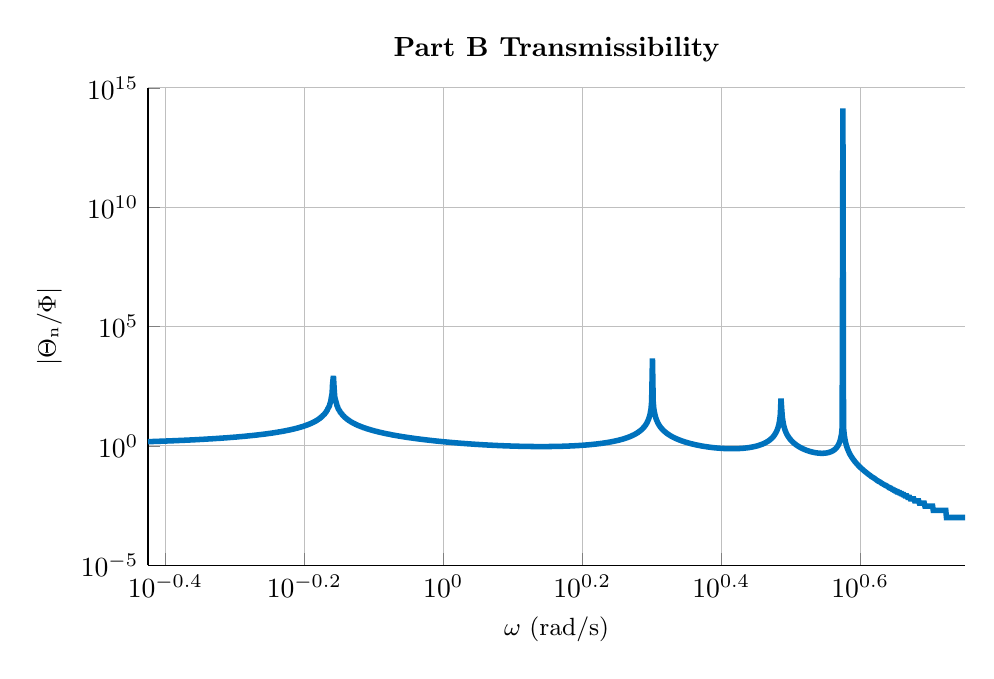 % This file was created by matlab2tikz.
%
\definecolor{mycolor1}{rgb}{0.0,0.447,0.741}%
%
\begin{tikzpicture}

\begin{axis}[%
width=0.856\textwidth,
height=0.5\textwidth,
at={(0\textwidth,0\textwidth)},
scale only axis,
xmode=log,
xmin=0.376,
xmax=5.637,
xminorticks=true,
xlabel style={font=\color{white!15!black}},
xlabel={$\omega\text{ (rad/s)}$},
ymode=log,
ymin=1e-05,
ymax=1e+15,
yminorticks=true,
ylabel style={font=\color{white!15!black}},
ylabel={$\text{$|$}\Theta{}_\text{n}\text{/}\Phi\text{$|$}$},
axis background/.style={fill=white},
title style={font=\bfseries},
title={Part B Transmissibility},
axis x line*=bottom,
axis y line*=left,
xmajorgrids,
xminorgrids,
ymajorgrids,
yminorgrids,
ylabel style={font=\small},
xlabel style={font=\small}
]
\addplot [color=mycolor1, line width=2.0pt, forget plot]
  table[row sep=crcr]{%
0.376	1.503\\
0.377	1.507\\
0.378	1.51\\
0.378	1.513\\
0.379	1.517\\
0.38	1.52\\
0.381	1.524\\
0.382	1.527\\
0.383	1.531\\
0.384	1.534\\
0.385	1.538\\
0.386	1.541\\
0.386	1.545\\
0.387	1.549\\
0.388	1.552\\
0.389	1.556\\
0.39	1.56\\
0.391	1.564\\
0.392	1.567\\
0.393	1.571\\
0.394	1.575\\
0.394	1.579\\
0.395	1.583\\
0.396	1.587\\
0.397	1.591\\
0.398	1.595\\
0.399	1.599\\
0.4	1.604\\
0.401	1.608\\
0.402	1.612\\
0.403	1.616\\
0.404	1.621\\
0.405	1.625\\
0.406	1.629\\
0.406	1.634\\
0.407	1.638\\
0.408	1.643\\
0.409	1.648\\
0.41	1.652\\
0.411	1.657\\
0.412	1.661\\
0.413	1.666\\
0.414	1.671\\
0.415	1.676\\
0.416	1.681\\
0.417	1.686\\
0.418	1.691\\
0.419	1.696\\
0.42	1.701\\
0.421	1.706\\
0.422	1.711\\
0.423	1.716\\
0.424	1.722\\
0.425	1.727\\
0.426	1.733\\
0.427	1.738\\
0.428	1.744\\
0.429	1.749\\
0.43	1.755\\
0.431	1.76\\
0.432	1.766\\
0.433	1.772\\
0.434	1.778\\
0.435	1.784\\
0.436	1.79\\
0.437	1.796\\
0.438	1.802\\
0.439	1.808\\
0.44	1.814\\
0.441	1.821\\
0.442	1.827\\
0.443	1.834\\
0.444	1.84\\
0.445	1.847\\
0.446	1.854\\
0.447	1.86\\
0.448	1.867\\
0.449	1.874\\
0.45	1.881\\
0.451	1.888\\
0.452	1.895\\
0.453	1.903\\
0.454	1.91\\
0.455	1.917\\
0.456	1.925\\
0.457	1.932\\
0.458	1.94\\
0.459	1.948\\
0.46	1.956\\
0.461	1.964\\
0.462	1.972\\
0.463	1.98\\
0.465	1.988\\
0.466	1.996\\
0.467	2.005\\
0.468	2.013\\
0.469	2.022\\
0.47	2.031\\
0.471	2.04\\
0.472	2.049\\
0.473	2.058\\
0.474	2.067\\
0.475	2.076\\
0.476	2.086\\
0.478	2.095\\
0.479	2.105\\
0.48	2.115\\
0.481	2.125\\
0.482	2.135\\
0.483	2.145\\
0.484	2.155\\
0.485	2.166\\
0.486	2.176\\
0.488	2.187\\
0.489	2.198\\
0.49	2.209\\
0.491	2.221\\
0.492	2.232\\
0.493	2.243\\
0.494	2.255\\
0.496	2.267\\
0.497	2.279\\
0.498	2.291\\
0.499	2.304\\
0.5	2.316\\
0.501	2.329\\
0.502	2.342\\
0.504	2.355\\
0.505	2.369\\
0.506	2.382\\
0.507	2.396\\
0.508	2.41\\
0.509	2.424\\
0.511	2.438\\
0.512	2.453\\
0.513	2.468\\
0.514	2.483\\
0.515	2.498\\
0.516	2.514\\
0.518	2.53\\
0.519	2.546\\
0.52	2.562\\
0.521	2.579\\
0.522	2.596\\
0.524	2.613\\
0.525	2.63\\
0.526	2.648\\
0.527	2.666\\
0.529	2.685\\
0.53	2.703\\
0.531	2.722\\
0.532	2.742\\
0.533	2.761\\
0.535	2.782\\
0.536	2.802\\
0.537	2.823\\
0.538	2.844\\
0.54	2.866\\
0.541	2.888\\
0.542	2.91\\
0.543	2.933\\
0.545	2.956\\
0.546	2.98\\
0.547	3.004\\
0.548	3.029\\
0.55	3.054\\
0.551	3.08\\
0.552	3.106\\
0.553	3.133\\
0.555	3.16\\
0.556	3.188\\
0.557	3.217\\
0.559	3.246\\
0.56	3.276\\
0.561	3.306\\
0.562	3.337\\
0.564	3.369\\
0.565	3.402\\
0.566	3.435\\
0.568	3.469\\
0.569	3.504\\
0.57	3.54\\
0.572	3.576\\
0.573	3.614\\
0.574	3.652\\
0.576	3.691\\
0.577	3.732\\
0.578	3.773\\
0.579	3.815\\
0.581	3.859\\
0.582	3.903\\
0.584	3.949\\
0.585	3.996\\
0.586	4.045\\
0.588	4.094\\
0.589	4.145\\
0.59	4.198\\
0.592	4.252\\
0.593	4.308\\
0.594	4.365\\
0.596	4.424\\
0.597	4.485\\
0.598	4.548\\
0.6	4.613\\
0.601	4.68\\
0.603	4.749\\
0.604	4.82\\
0.605	4.894\\
0.607	4.97\\
0.608	5.049\\
0.61	5.131\\
0.611	5.216\\
0.612	5.304\\
0.614	5.395\\
0.615	5.489\\
0.617	5.588\\
0.618	5.69\\
0.62	5.796\\
0.621	5.907\\
0.622	6.023\\
0.624	6.143\\
0.625	6.269\\
0.627	6.4\\
0.628	6.538\\
0.63	6.682\\
0.631	6.832\\
0.632	6.991\\
0.634	7.157\\
0.635	7.332\\
0.637	7.516\\
0.638	7.71\\
0.64	7.916\\
0.641	8.133\\
0.643	8.363\\
0.644	8.607\\
0.646	8.867\\
0.647	9.143\\
0.649	9.438\\
0.65	9.754\\
0.652	10.093\\
0.653	10.457\\
0.655	10.85\\
0.656	11.274\\
0.658	11.734\\
0.659	12.235\\
0.661	12.783\\
0.662	13.383\\
0.664	14.044\\
0.665	14.776\\
0.667	15.591\\
0.668	16.504\\
0.67	17.533\\
0.671	18.703\\
0.673	20.043\\
0.675	21.595\\
0.676	23.413\\
0.678	25.571\\
0.679	28.175\\
0.681	31.379\\
0.682	35.417\\
0.684	40.663\\
0.686	47.755\\
0.687	57.876\\
0.689	73.49\\
0.69	100.739\\
0.692	160.343\\
0.693	394.122\\
0.695	853.658\\
0.697	204.521\\
0.698	116.052\\
0.7	80.949\\
0.702	62.114\\
0.703	50.366\\
0.705	42.339\\
0.706	36.506\\
0.708	32.077\\
0.71	28.598\\
0.711	25.794\\
0.713	23.486\\
0.715	21.553\\
0.716	19.91\\
0.718	18.497\\
0.72	17.269\\
0.721	16.191\\
0.723	15.237\\
0.725	14.388\\
0.726	13.627\\
0.728	12.941\\
0.73	12.32\\
0.731	11.754\\
0.733	11.236\\
0.735	10.762\\
0.736	10.325\\
0.738	9.921\\
0.74	9.547\\
0.741	9.199\\
0.743	8.875\\
0.745	8.572\\
0.747	8.289\\
0.748	8.024\\
0.75	7.774\\
0.752	7.539\\
0.753	7.317\\
0.755	7.108\\
0.757	6.91\\
0.759	6.722\\
0.76	6.544\\
0.762	6.375\\
0.764	6.214\\
0.766	6.06\\
0.767	5.914\\
0.769	5.774\\
0.771	5.641\\
0.773	5.513\\
0.775	5.391\\
0.776	5.274\\
0.778	5.161\\
0.78	5.054\\
0.782	4.95\\
0.784	4.85\\
0.785	4.755\\
0.787	4.662\\
0.789	4.573\\
0.791	4.488\\
0.793	4.405\\
0.794	4.325\\
0.796	4.248\\
0.798	4.173\\
0.8	4.101\\
0.802	4.031\\
0.804	3.964\\
0.805	3.899\\
0.807	3.835\\
0.809	3.774\\
0.811	3.714\\
0.813	3.656\\
0.815	3.6\\
0.817	3.546\\
0.819	3.493\\
0.82	3.441\\
0.822	3.391\\
0.824	3.343\\
0.826	3.295\\
0.828	3.249\\
0.83	3.204\\
0.832	3.161\\
0.834	3.118\\
0.836	3.077\\
0.838	3.036\\
0.84	2.997\\
0.841	2.958\\
0.843	2.921\\
0.845	2.884\\
0.847	2.848\\
0.849	2.814\\
0.851	2.779\\
0.853	2.746\\
0.855	2.714\\
0.857	2.682\\
0.859	2.651\\
0.861	2.62\\
0.863	2.59\\
0.865	2.561\\
0.867	2.533\\
0.869	2.505\\
0.871	2.478\\
0.873	2.451\\
0.875	2.425\\
0.877	2.399\\
0.879	2.374\\
0.881	2.349\\
0.883	2.325\\
0.885	2.302\\
0.887	2.278\\
0.889	2.256\\
0.891	2.233\\
0.893	2.211\\
0.895	2.19\\
0.898	2.169\\
0.9	2.148\\
0.902	2.128\\
0.904	2.108\\
0.906	2.089\\
0.908	2.069\\
0.91	2.051\\
0.912	2.032\\
0.914	2.014\\
0.916	1.996\\
0.918	1.979\\
0.921	1.961\\
0.923	1.944\\
0.925	1.928\\
0.927	1.911\\
0.929	1.895\\
0.931	1.88\\
0.933	1.864\\
0.936	1.849\\
0.938	1.834\\
0.94	1.819\\
0.942	1.804\\
0.944	1.79\\
0.946	1.776\\
0.949	1.762\\
0.951	1.749\\
0.953	1.735\\
0.955	1.722\\
0.957	1.709\\
0.96	1.696\\
0.962	1.684\\
0.964	1.671\\
0.966	1.659\\
0.968	1.647\\
0.971	1.635\\
0.973	1.624\\
0.975	1.612\\
0.977	1.601\\
0.98	1.59\\
0.982	1.579\\
0.984	1.568\\
0.986	1.557\\
0.989	1.547\\
0.991	1.536\\
0.993	1.526\\
0.996	1.516\\
0.998	1.506\\
1.0	1.497\\
1.002	1.487\\
1.005	1.478\\
1.007	1.468\\
1.009	1.459\\
1.012	1.45\\
1.014	1.441\\
1.016	1.432\\
1.019	1.424\\
1.021	1.415\\
1.023	1.407\\
1.026	1.398\\
1.028	1.39\\
1.03	1.382\\
1.033	1.374\\
1.035	1.366\\
1.038	1.358\\
1.04	1.351\\
1.042	1.343\\
1.045	1.336\\
1.047	1.328\\
1.05	1.321\\
1.052	1.314\\
1.054	1.307\\
1.057	1.3\\
1.059	1.293\\
1.062	1.286\\
1.064	1.28\\
1.067	1.273\\
1.069	1.267\\
1.072	1.26\\
1.074	1.254\\
1.077	1.248\\
1.079	1.242\\
1.082	1.236\\
1.084	1.23\\
1.087	1.224\\
1.089	1.218\\
1.092	1.212\\
1.094	1.207\\
1.097	1.201\\
1.099	1.195\\
1.102	1.19\\
1.104	1.185\\
1.107	1.179\\
1.109	1.174\\
1.112	1.169\\
1.114	1.164\\
1.117	1.159\\
1.12	1.154\\
1.122	1.149\\
1.125	1.145\\
1.127	1.14\\
1.13	1.135\\
1.133	1.131\\
1.135	1.126\\
1.138	1.122\\
1.14	1.117\\
1.143	1.113\\
1.146	1.109\\
1.148	1.105\\
1.151	1.1\\
1.154	1.096\\
1.156	1.092\\
1.159	1.088\\
1.162	1.084\\
1.164	1.081\\
1.167	1.077\\
1.17	1.073\\
1.172	1.069\\
1.175	1.066\\
1.178	1.062\\
1.18	1.059\\
1.183	1.055\\
1.186	1.052\\
1.189	1.049\\
1.191	1.045\\
1.194	1.042\\
1.197	1.039\\
1.2	1.036\\
1.202	1.033\\
1.205	1.03\\
1.208	1.027\\
1.211	1.024\\
1.214	1.021\\
1.216	1.018\\
1.219	1.015\\
1.222	1.013\\
1.225	1.01\\
1.228	1.008\\
1.23	1.005\\
1.233	1.002\\
1.236	1.0\\
1.239	0.998\\
1.242	0.995\\
1.245	0.993\\
1.248	0.991\\
1.25	0.988\\
1.253	0.986\\
1.256	0.984\\
1.259	0.982\\
1.262	0.98\\
1.265	0.978\\
1.268	0.976\\
1.271	0.974\\
1.274	0.972\\
1.277	0.971\\
1.28	0.969\\
1.282	0.967\\
1.285	0.966\\
1.288	0.964\\
1.291	0.963\\
1.294	0.961\\
1.297	0.96\\
1.3	0.958\\
1.303	0.957\\
1.306	0.956\\
1.309	0.954\\
1.312	0.953\\
1.315	0.952\\
1.318	0.951\\
1.321	0.95\\
1.324	0.949\\
1.328	0.948\\
1.331	0.947\\
1.334	0.946\\
1.337	0.945\\
1.34	0.944\\
1.343	0.944\\
1.346	0.943\\
1.349	0.942\\
1.352	0.942\\
1.355	0.941\\
1.358	0.941\\
1.362	0.94\\
1.365	0.94\\
1.368	0.94\\
1.371	0.939\\
1.374	0.939\\
1.377	0.939\\
1.381	0.939\\
1.384	0.939\\
1.387	0.939\\
1.39	0.939\\
1.393	0.939\\
1.397	0.939\\
1.4	0.939\\
1.403	0.94\\
1.406	0.94\\
1.409	0.94\\
1.413	0.941\\
1.416	0.941\\
1.419	0.942\\
1.422	0.943\\
1.426	0.943\\
1.429	0.944\\
1.432	0.945\\
1.436	0.946\\
1.439	0.947\\
1.442	0.948\\
1.446	0.949\\
1.449	0.95\\
1.452	0.951\\
1.456	0.952\\
1.459	0.954\\
1.462	0.955\\
1.466	0.957\\
1.469	0.958\\
1.472	0.96\\
1.476	0.962\\
1.479	0.963\\
1.483	0.965\\
1.486	0.967\\
1.49	0.969\\
1.493	0.971\\
1.496	0.974\\
1.5	0.976\\
1.503	0.978\\
1.507	0.981\\
1.51	0.983\\
1.514	0.986\\
1.517	0.989\\
1.521	0.991\\
1.524	0.994\\
1.528	0.997\\
1.531	1.0\\
1.535	1.004\\
1.538	1.007\\
1.542	1.01\\
1.545	1.014\\
1.549	1.018\\
1.553	1.021\\
1.556	1.025\\
1.56	1.029\\
1.563	1.034\\
1.567	1.038\\
1.571	1.042\\
1.574	1.047\\
1.578	1.051\\
1.581	1.056\\
1.585	1.061\\
1.589	1.066\\
1.592	1.072\\
1.596	1.077\\
1.6	1.083\\
1.603	1.088\\
1.607	1.094\\
1.611	1.101\\
1.615	1.107\\
1.618	1.113\\
1.622	1.12\\
1.626	1.127\\
1.629	1.134\\
1.633	1.141\\
1.637	1.149\\
1.641	1.157\\
1.645	1.165\\
1.648	1.173\\
1.652	1.181\\
1.656	1.19\\
1.66	1.199\\
1.664	1.208\\
1.667	1.218\\
1.671	1.228\\
1.675	1.238\\
1.679	1.249\\
1.683	1.259\\
1.687	1.271\\
1.691	1.282\\
1.695	1.294\\
1.698	1.306\\
1.702	1.319\\
1.706	1.332\\
1.71	1.346\\
1.714	1.36\\
1.718	1.375\\
1.722	1.39\\
1.726	1.405\\
1.73	1.422\\
1.734	1.438\\
1.738	1.456\\
1.742	1.474\\
1.746	1.492\\
1.75	1.512\\
1.754	1.532\\
1.758	1.553\\
1.762	1.575\\
1.766	1.597\\
1.77	1.621\\
1.774	1.646\\
1.778	1.671\\
1.783	1.698\\
1.787	1.726\\
1.791	1.755\\
1.795	1.785\\
1.799	1.817\\
1.803	1.85\\
1.807	1.885\\
1.812	1.922\\
1.816	1.96\\
1.82	2.001\\
1.824	2.043\\
1.828	2.088\\
1.833	2.135\\
1.837	2.185\\
1.841	2.238\\
1.845	2.293\\
1.849	2.353\\
1.854	2.416\\
1.858	2.483\\
1.862	2.554\\
1.867	2.63\\
1.871	2.712\\
1.875	2.799\\
1.88	2.894\\
1.884	2.995\\
1.888	3.105\\
1.893	3.224\\
1.897	3.354\\
1.901	3.495\\
1.906	3.651\\
1.91	3.822\\
1.914	4.011\\
1.919	4.221\\
1.923	4.456\\
1.928	4.721\\
1.932	5.022\\
1.937	5.366\\
1.941	5.763\\
1.946	6.226\\
1.95	6.775\\
1.955	7.433\\
1.959	8.238\\
1.964	9.246\\
1.968	10.542\\
1.973	12.272\\
1.977	14.697\\
1.982	18.341\\
1.986	24.427\\
1.991	36.65\\
1.995	73.714\\
2.0	4577.491\\
2.005	71.091\\
2.009	35.744\\
2.014	23.839\\
2.019	17.864\\
2.023	14.273\\
2.028	11.875\\
2.033	10.162\\
2.037	8.877\\
2.042	7.877\\
2.047	7.077\\
2.051	6.423\\
2.056	5.877\\
2.061	5.416\\
2.066	5.021\\
2.07	4.679\\
2.075	4.38\\
2.08	4.116\\
2.085	3.882\\
2.09	3.672\\
2.094	3.484\\
2.099	3.313\\
2.104	3.159\\
2.109	3.017\\
2.114	2.888\\
2.119	2.77\\
2.123	2.66\\
2.128	2.559\\
2.133	2.465\\
2.138	2.378\\
2.143	2.297\\
2.148	2.221\\
2.153	2.15\\
2.158	2.083\\
2.163	2.02\\
2.168	1.962\\
2.173	1.906\\
2.178	1.854\\
2.183	1.804\\
2.188	1.757\\
2.193	1.713\\
2.198	1.671\\
2.203	1.63\\
2.208	1.592\\
2.213	1.556\\
2.218	1.522\\
2.224	1.489\\
2.229	1.457\\
2.234	1.427\\
2.239	1.398\\
2.244	1.371\\
2.249	1.345\\
2.254	1.319\\
2.26	1.295\\
2.265	1.272\\
2.27	1.25\\
2.275	1.229\\
2.281	1.208\\
2.286	1.188\\
2.291	1.17\\
2.296	1.151\\
2.302	1.134\\
2.307	1.117\\
2.312	1.101\\
2.318	1.085\\
2.323	1.07\\
2.328	1.056\\
2.334	1.042\\
2.339	1.028\\
2.344	1.015\\
2.35	1.003\\
2.355	0.991\\
2.361	0.979\\
2.366	0.968\\
2.372	0.957\\
2.377	0.947\\
2.383	0.937\\
2.388	0.927\\
2.394	0.918\\
2.399	0.909\\
2.405	0.9\\
2.41	0.892\\
2.416	0.884\\
2.421	0.876\\
2.427	0.869\\
2.432	0.862\\
2.438	0.855\\
2.444	0.849\\
2.449	0.842\\
2.455	0.836\\
2.461	0.831\\
2.466	0.825\\
2.472	0.82\\
2.478	0.815\\
2.483	0.81\\
2.489	0.806\\
2.495	0.801\\
2.501	0.797\\
2.506	0.793\\
2.512	0.79\\
2.518	0.786\\
2.524	0.783\\
2.53	0.78\\
2.535	0.778\\
2.541	0.775\\
2.547	0.773\\
2.553	0.771\\
2.559	0.769\\
2.565	0.768\\
2.571	0.766\\
2.577	0.765\\
2.583	0.764\\
2.588	0.763\\
2.594	0.763\\
2.6	0.763\\
2.606	0.763\\
2.612	0.763\\
2.618	0.763\\
2.624	0.764\\
2.631	0.765\\
2.637	0.766\\
2.643	0.768\\
2.649	0.77\\
2.655	0.772\\
2.661	0.774\\
2.667	0.777\\
2.673	0.78\\
2.679	0.783\\
2.686	0.787\\
2.692	0.791\\
2.698	0.795\\
2.704	0.799\\
2.71	0.805\\
2.717	0.81\\
2.723	0.816\\
2.729	0.822\\
2.736	0.829\\
2.742	0.836\\
2.748	0.844\\
2.755	0.852\\
2.761	0.861\\
2.767	0.871\\
2.774	0.881\\
2.78	0.892\\
2.786	0.903\\
2.793	0.915\\
2.799	0.929\\
2.806	0.943\\
2.812	0.958\\
2.819	0.974\\
2.825	0.991\\
2.832	1.009\\
2.838	1.029\\
2.845	1.05\\
2.851	1.073\\
2.858	1.098\\
2.864	1.124\\
2.871	1.153\\
2.878	1.183\\
2.884	1.217\\
2.891	1.253\\
2.898	1.293\\
2.904	1.336\\
2.911	1.384\\
2.918	1.436\\
2.924	1.494\\
2.931	1.558\\
2.938	1.629\\
2.945	1.709\\
2.952	1.799\\
2.958	1.901\\
2.965	2.018\\
2.972	2.153\\
2.979	2.31\\
2.986	2.496\\
2.993	2.718\\
2.999	2.989\\
3.006	3.326\\
3.013	3.757\\
3.02	4.325\\
3.027	5.111\\
3.034	6.266\\
3.041	8.13\\
3.048	11.638\\
3.055	20.684\\
3.062	97.219\\
3.069	35.407\\
3.076	14.875\\
3.084	9.376\\
3.091	6.826\\
3.098	5.354\\
3.105	4.397\\
3.112	3.725\\
3.119	3.228\\
3.126	2.844\\
3.134	2.541\\
3.141	2.294\\
3.148	2.09\\
3.155	1.918\\
3.163	1.772\\
3.17	1.645\\
3.177	1.536\\
3.185	1.439\\
3.192	1.354\\
3.199	1.278\\
3.207	1.21\\
3.214	1.149\\
3.221	1.094\\
3.229	1.044\\
3.236	0.999\\
3.244	0.957\\
3.251	0.919\\
3.259	0.884\\
3.266	0.852\\
3.274	0.822\\
3.281	0.794\\
3.289	0.769\\
3.296	0.745\\
3.304	0.723\\
3.312	0.703\\
3.319	0.684\\
3.327	0.666\\
3.335	0.649\\
3.342	0.634\\
3.35	0.619\\
3.358	0.606\\
3.365	0.594\\
3.373	0.582\\
3.381	0.571\\
3.389	0.561\\
3.397	0.552\\
3.404	0.544\\
3.412	0.536\\
3.42	0.528\\
3.428	0.522\\
3.436	0.516\\
3.444	0.511\\
3.452	0.506\\
3.46	0.502\\
3.468	0.498\\
3.476	0.496\\
3.484	0.493\\
3.492	0.492\\
3.5	0.491\\
3.508	0.49\\
3.516	0.491\\
3.524	0.492\\
3.532	0.494\\
3.54	0.496\\
3.549	0.5\\
3.557	0.505\\
3.565	0.51\\
3.573	0.517\\
3.581	0.525\\
3.59	0.535\\
3.598	0.546\\
3.606	0.559\\
3.614	0.574\\
3.623	0.592\\
3.631	0.613\\
3.64	0.638\\
3.648	0.667\\
3.656	0.701\\
3.665	0.743\\
3.673	0.794\\
3.682	0.858\\
3.69	0.938\\
3.699	1.042\\
3.707	1.182\\
3.716	1.379\\
3.724	1.676\\
3.733	2.174\\
3.742	3.172\\
3.75	6.173\\
3.759	138523926067085\\
3.767	5.846\\
3.776	2.845\\
3.785	1.846\\
3.794	1.348\\
3.802	1.05\\
3.811	0.852\\
3.82	0.712\\
3.829	0.606\\
3.837	0.525\\
3.846	0.46\\
3.855	0.408\\
3.864	0.364\\
3.873	0.328\\
3.882	0.297\\
3.891	0.27\\
3.9	0.247\\
3.909	0.226\\
3.918	0.208\\
3.927	0.193\\
3.936	0.178\\
3.945	0.166\\
3.954	0.154\\
3.963	0.144\\
3.972	0.135\\
3.981	0.126\\
3.991	0.118\\
4.0	0.111\\
4.009	0.105\\
4.018	0.099\\
4.028	0.093\\
4.037	0.088\\
4.046	0.083\\
4.056	0.079\\
4.065	0.075\\
4.074	0.071\\
4.084	0.067\\
4.093	0.064\\
4.102	0.061\\
4.112	0.058\\
4.121	0.055\\
4.131	0.052\\
4.14	0.05\\
4.15	0.048\\
4.16	0.046\\
4.169	0.044\\
4.179	0.042\\
4.188	0.04\\
4.198	0.038\\
4.208	0.036\\
4.217	0.035\\
4.227	0.033\\
4.237	0.032\\
4.247	0.031\\
4.256	0.03\\
4.266	0.028\\
4.276	0.027\\
4.286	0.026\\
4.296	0.025\\
4.306	0.024\\
4.316	0.023\\
4.326	0.022\\
4.336	0.022\\
4.346	0.021\\
4.356	0.02\\
4.366	0.019\\
4.376	0.018\\
4.386	0.018\\
4.396	0.017\\
4.406	0.017\\
4.416	0.016\\
4.426	0.015\\
4.437	0.015\\
4.447	0.014\\
4.457	0.014\\
4.467	0.013\\
4.478	0.013\\
4.488	0.012\\
4.498	0.012\\
4.509	0.012\\
4.519	0.011\\
4.529	0.011\\
4.54	0.011\\
4.55	0.01\\
4.561	0.01\\
4.571	0.01\\
4.582	0.009\\
4.592	0.009\\
4.603	0.009\\
4.614	0.008\\
4.624	0.008\\
4.635	0.008\\
4.646	0.008\\
4.656	0.007\\
4.667	0.007\\
4.678	0.007\\
4.689	0.007\\
4.699	0.006\\
4.71	0.006\\
4.721	0.006\\
4.732	0.006\\
4.743	0.006\\
4.754	0.006\\
4.765	0.005\\
4.776	0.005\\
4.787	0.005\\
4.798	0.005\\
4.809	0.005\\
4.82	0.005\\
4.831	0.005\\
4.842	0.004\\
4.853	0.004\\
4.865	0.004\\
4.876	0.004\\
4.887	0.004\\
4.898	0.004\\
4.91	0.004\\
4.921	0.004\\
4.932	0.003\\
4.944	0.003\\
4.955	0.003\\
4.966	0.003\\
4.978	0.003\\
4.989	0.003\\
5.001	0.003\\
5.012	0.003\\
5.024	0.003\\
5.036	0.003\\
5.047	0.003\\
5.059	0.003\\
5.07	0.002\\
5.082	0.002\\
5.094	0.002\\
5.106	0.002\\
5.117	0.002\\
5.129	0.002\\
5.141	0.002\\
5.153	0.002\\
5.165	0.002\\
5.177	0.002\\
5.189	0.002\\
5.201	0.002\\
5.212	0.002\\
5.225	0.002\\
5.237	0.002\\
5.249	0.002\\
5.261	0.002\\
5.273	0.002\\
5.285	0.002\\
5.297	0.001\\
5.309	0.001\\
5.322	0.001\\
5.334	0.001\\
5.346	0.001\\
5.359	0.001\\
5.371	0.001\\
5.383	0.001\\
5.396	0.001\\
5.408	0.001\\
5.421	0.001\\
5.433	0.001\\
5.446	0.001\\
5.458	0.001\\
5.471	0.001\\
5.483	0.001\\
5.496	0.001\\
5.509	0.001\\
5.521	0.001\\
5.534	0.001\\
5.547	0.001\\
5.56	0.001\\
5.572	0.001\\
5.585	0.001\\
5.598	0.001\\
5.611	0.001\\
5.624	0.001\\
5.637	0.001\\
};
\end{axis}
\end{tikzpicture}%